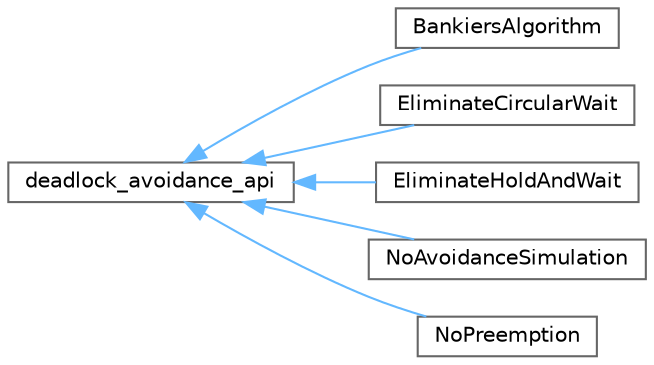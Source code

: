 digraph "Graphical Class Hierarchy"
{
 // LATEX_PDF_SIZE
  bgcolor="transparent";
  edge [fontname=Helvetica,fontsize=10,labelfontname=Helvetica,labelfontsize=10];
  node [fontname=Helvetica,fontsize=10,shape=box,height=0.2,width=0.4];
  rankdir="LR";
  Node0 [id="Node000000",label="deadlock_avoidance_api",height=0.2,width=0.4,color="grey40", fillcolor="white", style="filled",URL="$classdeadlock__avoidance__api.html",tooltip="The virtual class represents an API the algorithms use."];
  Node0 -> Node1 [id="edge1_Node000000_Node000001",dir="back",color="steelblue1",style="solid",tooltip=" "];
  Node1 [id="Node000001",label="BankiersAlgorithm",height=0.2,width=0.4,color="grey40", fillcolor="white", style="filled",URL="$class_bankiers_algorithm.html",tooltip="Class represents the Bankier Algorithm to prevent Deadlocks."];
  Node0 -> Node2 [id="edge2_Node000000_Node000002",dir="back",color="steelblue1",style="solid",tooltip=" "];
  Node2 [id="Node000002",label="EliminateCircularWait",height=0.2,width=0.4,color="grey40", fillcolor="white", style="filled",URL="$class_eliminate_circular_wait.html",tooltip="Class represents the algorithm to eliminate CircularWait."];
  Node0 -> Node3 [id="edge3_Node000000_Node000003",dir="back",color="steelblue1",style="solid",tooltip=" "];
  Node3 [id="Node000003",label="EliminateHoldAndWait",height=0.2,width=0.4,color="grey40", fillcolor="white", style="filled",URL="$class_eliminate_hold_and_wait.html",tooltip="Class represents the algorithm to eliminate HoldAndWait."];
  Node0 -> Node4 [id="edge4_Node000000_Node000004",dir="back",color="steelblue1",style="solid",tooltip=" "];
  Node4 [id="Node000004",label="NoAvoidanceSimulation",height=0.2,width=0.4,color="grey40", fillcolor="white", style="filled",URL="$class_no_avoidance_simulation.html",tooltip="Class represents the standard algorithm to sort and use the resources, normally leads to a deadlock."];
  Node0 -> Node5 [id="edge5_Node000000_Node000005",dir="back",color="steelblue1",style="solid",tooltip=" "];
  Node5 [id="Node000005",label="NoPreemption",height=0.2,width=0.4,color="grey40", fillcolor="white", style="filled",URL="$class_no_preemption.html",tooltip="Class represents the algorithm to eliminate NoPreemption."];
}
